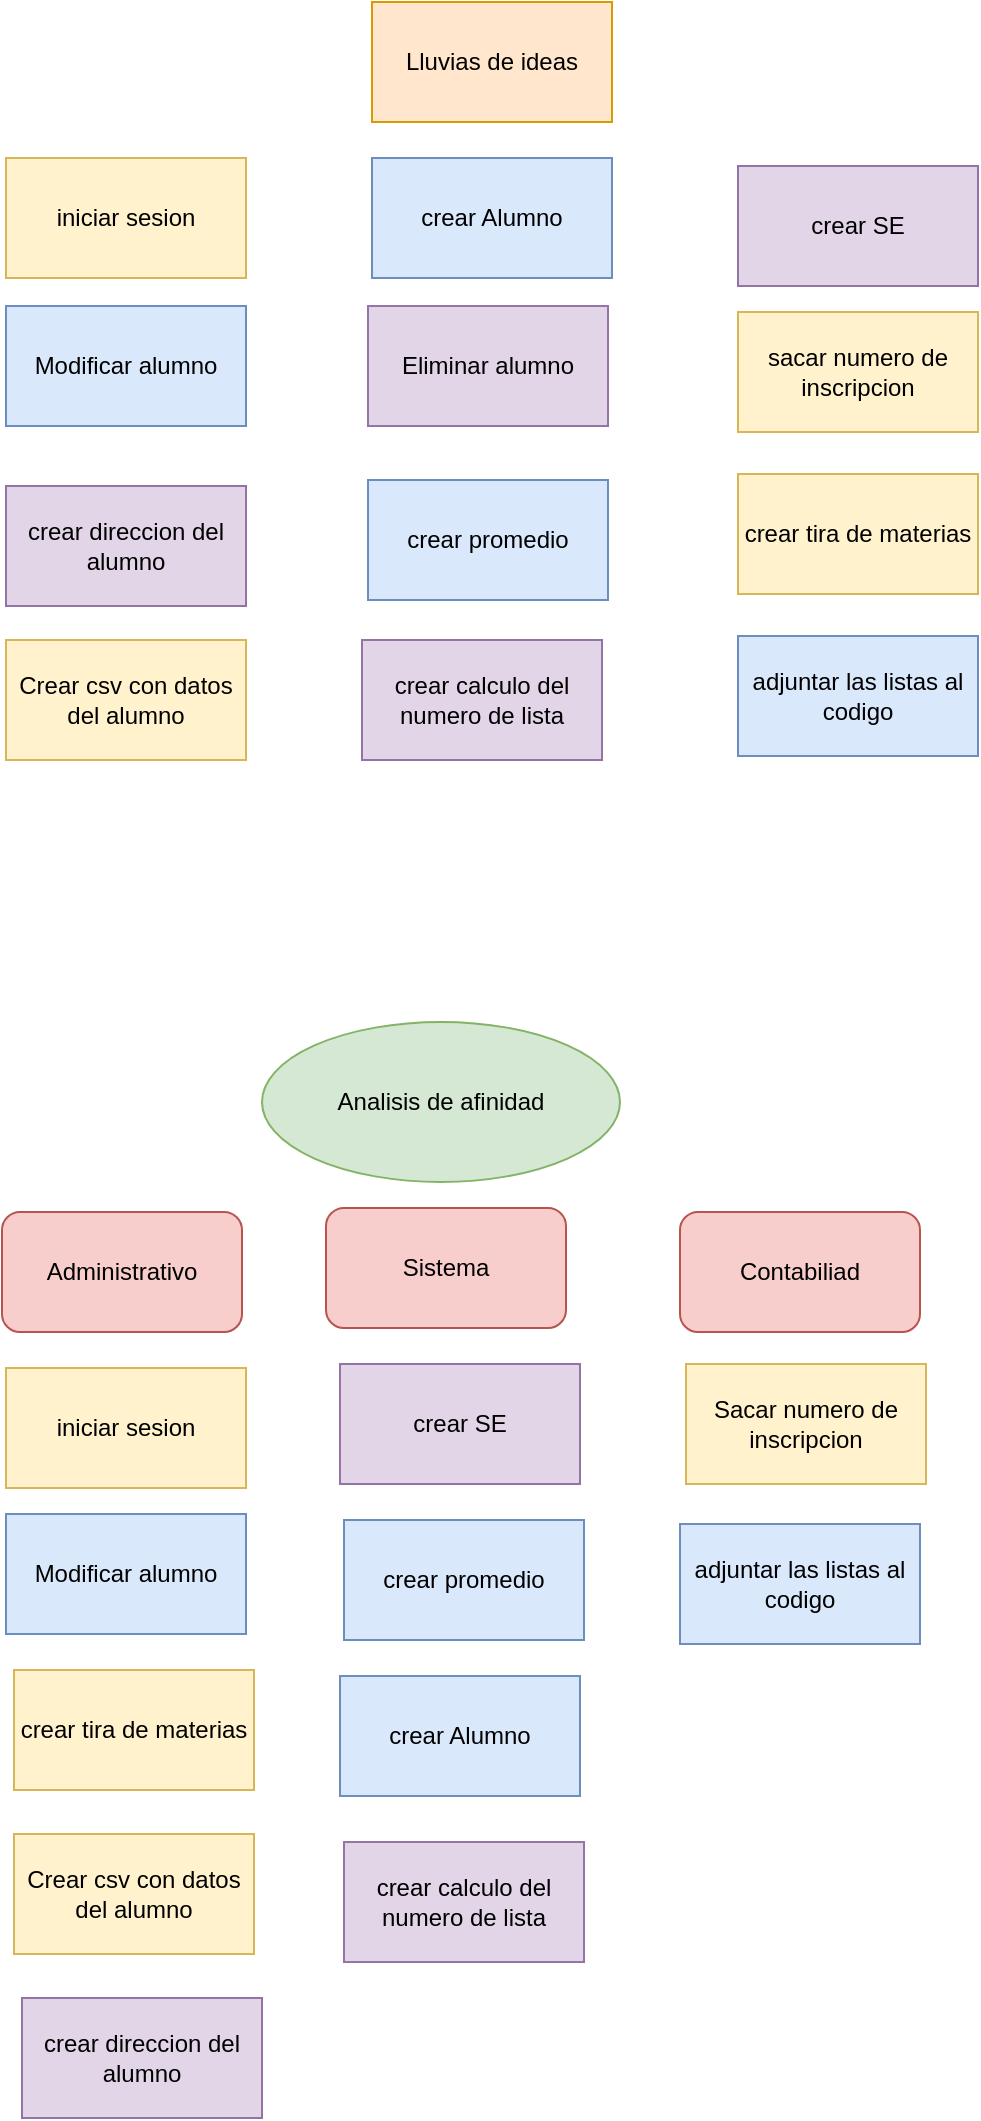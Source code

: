 <mxfile version="22.1.5" type="github">
  <diagram name="Página-1" id="15oY_yjuwQJlQ9UC4hU0">
    <mxGraphModel dx="1364" dy="795" grid="0" gridSize="10" guides="1" tooltips="1" connect="1" arrows="1" fold="1" page="1" pageScale="1" pageWidth="850" pageHeight="1100" math="0" shadow="0">
      <root>
        <mxCell id="0" />
        <mxCell id="1" parent="0" />
        <mxCell id="j8nbh5r6E9Dp7A8QvpPS-2" value="Lluvias de ideas" style="rounded=0;whiteSpace=wrap;html=1;fillColor=#ffe6cc;strokeColor=#d79b00;" vertex="1" parent="1">
          <mxGeometry x="355" y="47" width="120" height="60" as="geometry" />
        </mxCell>
        <mxCell id="j8nbh5r6E9Dp7A8QvpPS-3" value="iniciar sesion" style="rounded=0;whiteSpace=wrap;html=1;fillColor=#fff2cc;strokeColor=#d6b656;" vertex="1" parent="1">
          <mxGeometry x="172" y="125" width="120" height="60" as="geometry" />
        </mxCell>
        <mxCell id="j8nbh5r6E9Dp7A8QvpPS-4" value="crear Alumno" style="rounded=0;whiteSpace=wrap;html=1;fillColor=#dae8fc;strokeColor=#6c8ebf;" vertex="1" parent="1">
          <mxGeometry x="355" y="125" width="120" height="60" as="geometry" />
        </mxCell>
        <mxCell id="j8nbh5r6E9Dp7A8QvpPS-5" value="crear SE" style="rounded=0;whiteSpace=wrap;html=1;fillColor=#e1d5e7;strokeColor=#9673a6;" vertex="1" parent="1">
          <mxGeometry x="538" y="129" width="120" height="60" as="geometry" />
        </mxCell>
        <mxCell id="j8nbh5r6E9Dp7A8QvpPS-6" value="Modificar alumno" style="rounded=0;whiteSpace=wrap;html=1;fillColor=#dae8fc;strokeColor=#6c8ebf;" vertex="1" parent="1">
          <mxGeometry x="172" y="199" width="120" height="60" as="geometry" />
        </mxCell>
        <mxCell id="j8nbh5r6E9Dp7A8QvpPS-7" value="crear direccion del alumno" style="rounded=0;whiteSpace=wrap;html=1;fillColor=#e1d5e7;strokeColor=#9673a6;" vertex="1" parent="1">
          <mxGeometry x="172" y="289" width="120" height="60" as="geometry" />
        </mxCell>
        <mxCell id="j8nbh5r6E9Dp7A8QvpPS-8" value="crear tira de materias" style="rounded=0;whiteSpace=wrap;html=1;fillColor=#fff2cc;strokeColor=#d6b656;" vertex="1" parent="1">
          <mxGeometry x="538" y="283" width="120" height="60" as="geometry" />
        </mxCell>
        <mxCell id="j8nbh5r6E9Dp7A8QvpPS-9" value="crear promedio" style="rounded=0;whiteSpace=wrap;html=1;fillColor=#dae8fc;strokeColor=#6c8ebf;" vertex="1" parent="1">
          <mxGeometry x="353" y="286" width="120" height="60" as="geometry" />
        </mxCell>
        <mxCell id="j8nbh5r6E9Dp7A8QvpPS-10" value="sacar numero de inscripcion" style="rounded=0;whiteSpace=wrap;html=1;fillColor=#fff2cc;strokeColor=#d6b656;" vertex="1" parent="1">
          <mxGeometry x="538" y="202" width="120" height="60" as="geometry" />
        </mxCell>
        <mxCell id="j8nbh5r6E9Dp7A8QvpPS-11" value="Eliminar alumno" style="rounded=0;whiteSpace=wrap;html=1;fillColor=#e1d5e7;strokeColor=#9673a6;" vertex="1" parent="1">
          <mxGeometry x="353" y="199" width="120" height="60" as="geometry" />
        </mxCell>
        <mxCell id="j8nbh5r6E9Dp7A8QvpPS-12" value="Crear csv con datos del alumno" style="rounded=0;whiteSpace=wrap;html=1;fillColor=#fff2cc;strokeColor=#d6b656;" vertex="1" parent="1">
          <mxGeometry x="172" y="366" width="120" height="60" as="geometry" />
        </mxCell>
        <mxCell id="j8nbh5r6E9Dp7A8QvpPS-13" value="adjuntar las listas al codigo" style="rounded=0;whiteSpace=wrap;html=1;fillColor=#dae8fc;strokeColor=#6c8ebf;" vertex="1" parent="1">
          <mxGeometry x="538" y="364" width="120" height="60" as="geometry" />
        </mxCell>
        <mxCell id="j8nbh5r6E9Dp7A8QvpPS-14" value="crear calculo del numero de lista" style="rounded=0;whiteSpace=wrap;html=1;fillColor=#e1d5e7;strokeColor=#9673a6;" vertex="1" parent="1">
          <mxGeometry x="350" y="366" width="120" height="60" as="geometry" />
        </mxCell>
        <mxCell id="j8nbh5r6E9Dp7A8QvpPS-15" value="Analisis de afinidad" style="ellipse;whiteSpace=wrap;html=1;fillColor=#d5e8d4;strokeColor=#82b366;" vertex="1" parent="1">
          <mxGeometry x="300" y="557" width="179" height="80" as="geometry" />
        </mxCell>
        <mxCell id="j8nbh5r6E9Dp7A8QvpPS-16" value="Administrativo" style="rounded=1;whiteSpace=wrap;html=1;fillColor=#f8cecc;strokeColor=#b85450;" vertex="1" parent="1">
          <mxGeometry x="170" y="652" width="120" height="60" as="geometry" />
        </mxCell>
        <mxCell id="j8nbh5r6E9Dp7A8QvpPS-17" value="Sistema" style="rounded=1;whiteSpace=wrap;html=1;fillColor=#f8cecc;strokeColor=#b85450;" vertex="1" parent="1">
          <mxGeometry x="332" y="650" width="120" height="60" as="geometry" />
        </mxCell>
        <mxCell id="j8nbh5r6E9Dp7A8QvpPS-18" value="Contabiliad" style="rounded=1;whiteSpace=wrap;html=1;fillColor=#f8cecc;strokeColor=#b85450;" vertex="1" parent="1">
          <mxGeometry x="509" y="652" width="120" height="60" as="geometry" />
        </mxCell>
        <mxCell id="j8nbh5r6E9Dp7A8QvpPS-19" value="Sacar numero de inscripcion" style="rounded=0;whiteSpace=wrap;html=1;fillColor=#fff2cc;strokeColor=#d6b656;" vertex="1" parent="1">
          <mxGeometry x="512" y="728" width="120" height="60" as="geometry" />
        </mxCell>
        <mxCell id="j8nbh5r6E9Dp7A8QvpPS-20" value="crear SE" style="rounded=0;whiteSpace=wrap;html=1;fillColor=#e1d5e7;strokeColor=#9673a6;" vertex="1" parent="1">
          <mxGeometry x="339" y="728" width="120" height="60" as="geometry" />
        </mxCell>
        <mxCell id="j8nbh5r6E9Dp7A8QvpPS-21" value="iniciar sesion" style="rounded=0;whiteSpace=wrap;html=1;fillColor=#fff2cc;strokeColor=#d6b656;" vertex="1" parent="1">
          <mxGeometry x="172" y="730" width="120" height="60" as="geometry" />
        </mxCell>
        <mxCell id="j8nbh5r6E9Dp7A8QvpPS-22" value="Modificar alumno" style="rounded=0;whiteSpace=wrap;html=1;fillColor=#dae8fc;strokeColor=#6c8ebf;" vertex="1" parent="1">
          <mxGeometry x="172" y="803" width="120" height="60" as="geometry" />
        </mxCell>
        <mxCell id="j8nbh5r6E9Dp7A8QvpPS-23" value="crear promedio" style="rounded=0;whiteSpace=wrap;html=1;fillColor=#dae8fc;strokeColor=#6c8ebf;" vertex="1" parent="1">
          <mxGeometry x="341" y="806" width="120" height="60" as="geometry" />
        </mxCell>
        <mxCell id="j8nbh5r6E9Dp7A8QvpPS-24" value="crear Alumno" style="rounded=0;whiteSpace=wrap;html=1;fillColor=#dae8fc;strokeColor=#6c8ebf;" vertex="1" parent="1">
          <mxGeometry x="339" y="884" width="120" height="60" as="geometry" />
        </mxCell>
        <mxCell id="j8nbh5r6E9Dp7A8QvpPS-25" value="crear tira de materias" style="rounded=0;whiteSpace=wrap;html=1;fillColor=#fff2cc;strokeColor=#d6b656;" vertex="1" parent="1">
          <mxGeometry x="176" y="881" width="120" height="60" as="geometry" />
        </mxCell>
        <mxCell id="j8nbh5r6E9Dp7A8QvpPS-26" value="Crear csv con datos del alumno" style="rounded=0;whiteSpace=wrap;html=1;fillColor=#fff2cc;strokeColor=#d6b656;" vertex="1" parent="1">
          <mxGeometry x="176" y="963" width="120" height="60" as="geometry" />
        </mxCell>
        <mxCell id="j8nbh5r6E9Dp7A8QvpPS-27" value="adjuntar las listas al codigo" style="rounded=0;whiteSpace=wrap;html=1;fillColor=#dae8fc;strokeColor=#6c8ebf;" vertex="1" parent="1">
          <mxGeometry x="509" y="808" width="120" height="60" as="geometry" />
        </mxCell>
        <mxCell id="j8nbh5r6E9Dp7A8QvpPS-28" value="crear calculo del numero de lista" style="rounded=0;whiteSpace=wrap;html=1;fillColor=#e1d5e7;strokeColor=#9673a6;" vertex="1" parent="1">
          <mxGeometry x="341" y="967" width="120" height="60" as="geometry" />
        </mxCell>
        <mxCell id="j8nbh5r6E9Dp7A8QvpPS-29" value="crear direccion del alumno" style="rounded=0;whiteSpace=wrap;html=1;fillColor=#e1d5e7;strokeColor=#9673a6;" vertex="1" parent="1">
          <mxGeometry x="180" y="1045" width="120" height="60" as="geometry" />
        </mxCell>
      </root>
    </mxGraphModel>
  </diagram>
</mxfile>
